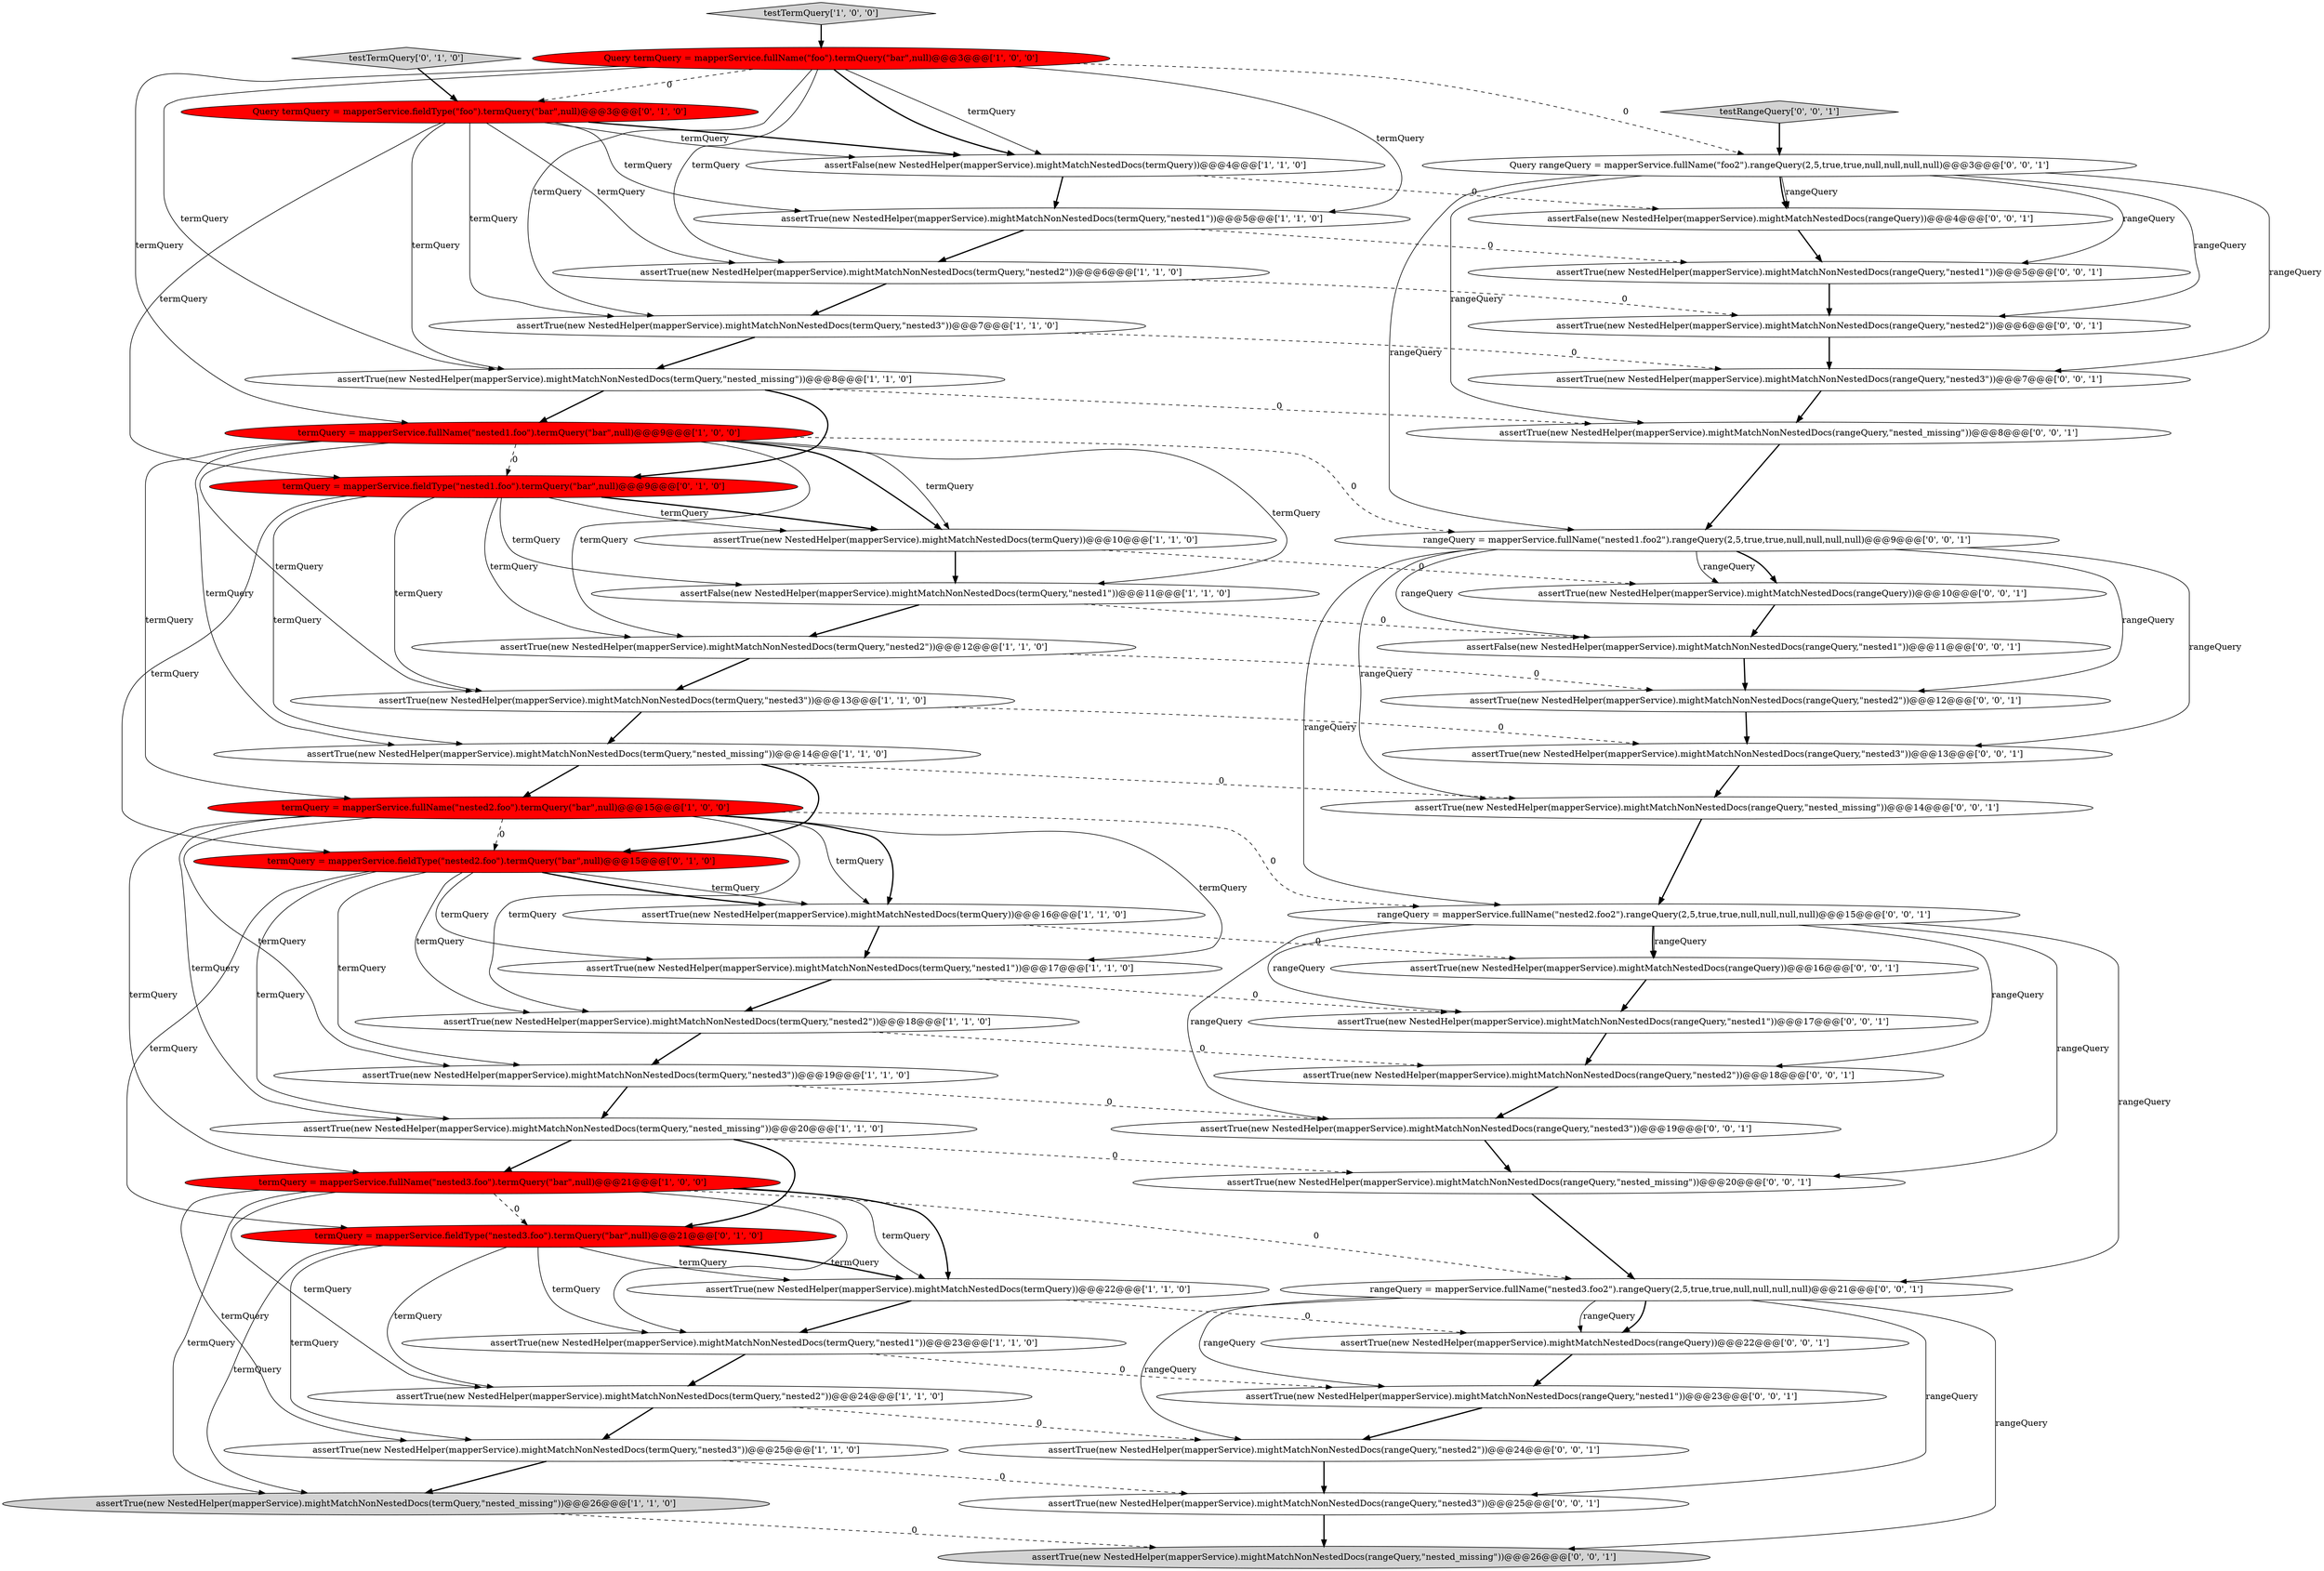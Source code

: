 digraph {
40 [style = filled, label = "assertFalse(new NestedHelper(mapperService).mightMatchNestedDocs(rangeQuery))@@@4@@@['0', '0', '1']", fillcolor = white, shape = ellipse image = "AAA0AAABBB3BBB"];
12 [style = filled, label = "assertTrue(new NestedHelper(mapperService).mightMatchNonNestedDocs(termQuery,\"nested_missing\"))@@@14@@@['1', '1', '0']", fillcolor = white, shape = ellipse image = "AAA0AAABBB1BBB"];
37 [style = filled, label = "assertTrue(new NestedHelper(mapperService).mightMatchNonNestedDocs(rangeQuery,\"nested3\"))@@@19@@@['0', '0', '1']", fillcolor = white, shape = ellipse image = "AAA0AAABBB3BBB"];
20 [style = filled, label = "assertTrue(new NestedHelper(mapperService).mightMatchNonNestedDocs(termQuery,\"nested1\"))@@@5@@@['1', '1', '0']", fillcolor = white, shape = ellipse image = "AAA0AAABBB1BBB"];
43 [style = filled, label = "rangeQuery = mapperService.fullName(\"nested3.foo2\").rangeQuery(2,5,true,true,null,null,null,null)@@@21@@@['0', '0', '1']", fillcolor = white, shape = ellipse image = "AAA0AAABBB3BBB"];
49 [style = filled, label = "assertTrue(new NestedHelper(mapperService).mightMatchNonNestedDocs(rangeQuery,\"nested_missing\"))@@@20@@@['0', '0', '1']", fillcolor = white, shape = ellipse image = "AAA0AAABBB3BBB"];
7 [style = filled, label = "assertTrue(new NestedHelper(mapperService).mightMatchNonNestedDocs(termQuery,\"nested1\"))@@@23@@@['1', '1', '0']", fillcolor = white, shape = ellipse image = "AAA0AAABBB1BBB"];
17 [style = filled, label = "assertTrue(new NestedHelper(mapperService).mightMatchNonNestedDocs(termQuery,\"nested2\"))@@@6@@@['1', '1', '0']", fillcolor = white, shape = ellipse image = "AAA0AAABBB1BBB"];
19 [style = filled, label = "assertTrue(new NestedHelper(mapperService).mightMatchNonNestedDocs(termQuery,\"nested3\"))@@@25@@@['1', '1', '0']", fillcolor = white, shape = ellipse image = "AAA0AAABBB1BBB"];
53 [style = filled, label = "rangeQuery = mapperService.fullName(\"nested1.foo2\").rangeQuery(2,5,true,true,null,null,null,null)@@@9@@@['0', '0', '1']", fillcolor = white, shape = ellipse image = "AAA0AAABBB3BBB"];
1 [style = filled, label = "assertTrue(new NestedHelper(mapperService).mightMatchNonNestedDocs(termQuery,\"nested2\"))@@@12@@@['1', '1', '0']", fillcolor = white, shape = ellipse image = "AAA0AAABBB1BBB"];
39 [style = filled, label = "assertTrue(new NestedHelper(mapperService).mightMatchNestedDocs(rangeQuery))@@@10@@@['0', '0', '1']", fillcolor = white, shape = ellipse image = "AAA0AAABBB3BBB"];
44 [style = filled, label = "assertTrue(new NestedHelper(mapperService).mightMatchNonNestedDocs(rangeQuery,\"nested3\"))@@@25@@@['0', '0', '1']", fillcolor = white, shape = ellipse image = "AAA0AAABBB3BBB"];
54 [style = filled, label = "Query rangeQuery = mapperService.fullName(\"foo2\").rangeQuery(2,5,true,true,null,null,null,null)@@@3@@@['0', '0', '1']", fillcolor = white, shape = ellipse image = "AAA0AAABBB3BBB"];
0 [style = filled, label = "assertTrue(new NestedHelper(mapperService).mightMatchNonNestedDocs(termQuery,\"nested_missing\"))@@@26@@@['1', '1', '0']", fillcolor = lightgray, shape = ellipse image = "AAA0AAABBB1BBB"];
38 [style = filled, label = "assertTrue(new NestedHelper(mapperService).mightMatchNonNestedDocs(rangeQuery,\"nested1\"))@@@17@@@['0', '0', '1']", fillcolor = white, shape = ellipse image = "AAA0AAABBB3BBB"];
23 [style = filled, label = "assertTrue(new NestedHelper(mapperService).mightMatchNestedDocs(termQuery))@@@10@@@['1', '1', '0']", fillcolor = white, shape = ellipse image = "AAA0AAABBB1BBB"];
2 [style = filled, label = "assertTrue(new NestedHelper(mapperService).mightMatchNonNestedDocs(termQuery,\"nested_missing\"))@@@20@@@['1', '1', '0']", fillcolor = white, shape = ellipse image = "AAA0AAABBB1BBB"];
46 [style = filled, label = "assertTrue(new NestedHelper(mapperService).mightMatchNonNestedDocs(rangeQuery,\"nested_missing\"))@@@26@@@['0', '0', '1']", fillcolor = lightgray, shape = ellipse image = "AAA0AAABBB3BBB"];
30 [style = filled, label = "assertTrue(new NestedHelper(mapperService).mightMatchNonNestedDocs(rangeQuery,\"nested1\"))@@@5@@@['0', '0', '1']", fillcolor = white, shape = ellipse image = "AAA0AAABBB3BBB"];
22 [style = filled, label = "Query termQuery = mapperService.fullName(\"foo\").termQuery(\"bar\",null)@@@3@@@['1', '0', '0']", fillcolor = red, shape = ellipse image = "AAA1AAABBB1BBB"];
26 [style = filled, label = "termQuery = mapperService.fieldType(\"nested1.foo\").termQuery(\"bar\",null)@@@9@@@['0', '1', '0']", fillcolor = red, shape = ellipse image = "AAA1AAABBB2BBB"];
8 [style = filled, label = "assertTrue(new NestedHelper(mapperService).mightMatchNonNestedDocs(termQuery,\"nested3\"))@@@13@@@['1', '1', '0']", fillcolor = white, shape = ellipse image = "AAA0AAABBB1BBB"];
35 [style = filled, label = "assertTrue(new NestedHelper(mapperService).mightMatchNonNestedDocs(rangeQuery,\"nested2\"))@@@18@@@['0', '0', '1']", fillcolor = white, shape = ellipse image = "AAA0AAABBB3BBB"];
45 [style = filled, label = "assertTrue(new NestedHelper(mapperService).mightMatchNonNestedDocs(rangeQuery,\"nested3\"))@@@13@@@['0', '0', '1']", fillcolor = white, shape = ellipse image = "AAA0AAABBB3BBB"];
52 [style = filled, label = "assertFalse(new NestedHelper(mapperService).mightMatchNonNestedDocs(rangeQuery,\"nested1\"))@@@11@@@['0', '0', '1']", fillcolor = white, shape = ellipse image = "AAA0AAABBB3BBB"];
47 [style = filled, label = "testRangeQuery['0', '0', '1']", fillcolor = lightgray, shape = diamond image = "AAA0AAABBB3BBB"];
28 [style = filled, label = "termQuery = mapperService.fieldType(\"nested3.foo\").termQuery(\"bar\",null)@@@21@@@['0', '1', '0']", fillcolor = red, shape = ellipse image = "AAA1AAABBB2BBB"];
6 [style = filled, label = "assertTrue(new NestedHelper(mapperService).mightMatchNonNestedDocs(termQuery,\"nested2\"))@@@24@@@['1', '1', '0']", fillcolor = white, shape = ellipse image = "AAA0AAABBB1BBB"];
4 [style = filled, label = "assertTrue(new NestedHelper(mapperService).mightMatchNonNestedDocs(termQuery,\"nested3\"))@@@7@@@['1', '1', '0']", fillcolor = white, shape = ellipse image = "AAA0AAABBB1BBB"];
24 [style = filled, label = "assertFalse(new NestedHelper(mapperService).mightMatchNonNestedDocs(termQuery,\"nested1\"))@@@11@@@['1', '1', '0']", fillcolor = white, shape = ellipse image = "AAA0AAABBB1BBB"];
36 [style = filled, label = "assertTrue(new NestedHelper(mapperService).mightMatchNonNestedDocs(rangeQuery,\"nested2\"))@@@24@@@['0', '0', '1']", fillcolor = white, shape = ellipse image = "AAA0AAABBB3BBB"];
51 [style = filled, label = "assertTrue(new NestedHelper(mapperService).mightMatchNonNestedDocs(rangeQuery,\"nested2\"))@@@12@@@['0', '0', '1']", fillcolor = white, shape = ellipse image = "AAA0AAABBB3BBB"];
21 [style = filled, label = "assertTrue(new NestedHelper(mapperService).mightMatchNonNestedDocs(termQuery,\"nested2\"))@@@18@@@['1', '1', '0']", fillcolor = white, shape = ellipse image = "AAA0AAABBB1BBB"];
32 [style = filled, label = "assertTrue(new NestedHelper(mapperService).mightMatchNonNestedDocs(rangeQuery,\"nested2\"))@@@6@@@['0', '0', '1']", fillcolor = white, shape = ellipse image = "AAA0AAABBB3BBB"];
5 [style = filled, label = "assertTrue(new NestedHelper(mapperService).mightMatchNestedDocs(termQuery))@@@22@@@['1', '1', '0']", fillcolor = white, shape = ellipse image = "AAA0AAABBB1BBB"];
16 [style = filled, label = "assertTrue(new NestedHelper(mapperService).mightMatchNonNestedDocs(termQuery,\"nested1\"))@@@17@@@['1', '1', '0']", fillcolor = white, shape = ellipse image = "AAA0AAABBB1BBB"];
14 [style = filled, label = "termQuery = mapperService.fullName(\"nested3.foo\").termQuery(\"bar\",null)@@@21@@@['1', '0', '0']", fillcolor = red, shape = ellipse image = "AAA1AAABBB1BBB"];
10 [style = filled, label = "assertTrue(new NestedHelper(mapperService).mightMatchNonNestedDocs(termQuery,\"nested3\"))@@@19@@@['1', '1', '0']", fillcolor = white, shape = ellipse image = "AAA0AAABBB1BBB"];
9 [style = filled, label = "assertFalse(new NestedHelper(mapperService).mightMatchNestedDocs(termQuery))@@@4@@@['1', '1', '0']", fillcolor = white, shape = ellipse image = "AAA0AAABBB1BBB"];
34 [style = filled, label = "assertTrue(new NestedHelper(mapperService).mightMatchNestedDocs(rangeQuery))@@@16@@@['0', '0', '1']", fillcolor = white, shape = ellipse image = "AAA0AAABBB3BBB"];
41 [style = filled, label = "assertTrue(new NestedHelper(mapperService).mightMatchNonNestedDocs(rangeQuery,\"nested_missing\"))@@@14@@@['0', '0', '1']", fillcolor = white, shape = ellipse image = "AAA0AAABBB3BBB"];
48 [style = filled, label = "assertTrue(new NestedHelper(mapperService).mightMatchNonNestedDocs(rangeQuery,\"nested3\"))@@@7@@@['0', '0', '1']", fillcolor = white, shape = ellipse image = "AAA0AAABBB3BBB"];
27 [style = filled, label = "Query termQuery = mapperService.fieldType(\"foo\").termQuery(\"bar\",null)@@@3@@@['0', '1', '0']", fillcolor = red, shape = ellipse image = "AAA1AAABBB2BBB"];
42 [style = filled, label = "assertTrue(new NestedHelper(mapperService).mightMatchNestedDocs(rangeQuery))@@@22@@@['0', '0', '1']", fillcolor = white, shape = ellipse image = "AAA0AAABBB3BBB"];
25 [style = filled, label = "termQuery = mapperService.fieldType(\"nested2.foo\").termQuery(\"bar\",null)@@@15@@@['0', '1', '0']", fillcolor = red, shape = ellipse image = "AAA1AAABBB2BBB"];
13 [style = filled, label = "testTermQuery['1', '0', '0']", fillcolor = lightgray, shape = diamond image = "AAA0AAABBB1BBB"];
29 [style = filled, label = "testTermQuery['0', '1', '0']", fillcolor = lightgray, shape = diamond image = "AAA0AAABBB2BBB"];
18 [style = filled, label = "termQuery = mapperService.fullName(\"nested2.foo\").termQuery(\"bar\",null)@@@15@@@['1', '0', '0']", fillcolor = red, shape = ellipse image = "AAA1AAABBB1BBB"];
11 [style = filled, label = "assertTrue(new NestedHelper(mapperService).mightMatchNestedDocs(termQuery))@@@16@@@['1', '1', '0']", fillcolor = white, shape = ellipse image = "AAA0AAABBB1BBB"];
3 [style = filled, label = "assertTrue(new NestedHelper(mapperService).mightMatchNonNestedDocs(termQuery,\"nested_missing\"))@@@8@@@['1', '1', '0']", fillcolor = white, shape = ellipse image = "AAA0AAABBB1BBB"];
31 [style = filled, label = "assertTrue(new NestedHelper(mapperService).mightMatchNonNestedDocs(rangeQuery,\"nested1\"))@@@23@@@['0', '0', '1']", fillcolor = white, shape = ellipse image = "AAA0AAABBB3BBB"];
33 [style = filled, label = "rangeQuery = mapperService.fullName(\"nested2.foo2\").rangeQuery(2,5,true,true,null,null,null,null)@@@15@@@['0', '0', '1']", fillcolor = white, shape = ellipse image = "AAA0AAABBB3BBB"];
50 [style = filled, label = "assertTrue(new NestedHelper(mapperService).mightMatchNonNestedDocs(rangeQuery,\"nested_missing\"))@@@8@@@['0', '0', '1']", fillcolor = white, shape = ellipse image = "AAA0AAABBB3BBB"];
15 [style = filled, label = "termQuery = mapperService.fullName(\"nested1.foo\").termQuery(\"bar\",null)@@@9@@@['1', '0', '0']", fillcolor = red, shape = ellipse image = "AAA1AAABBB1BBB"];
21->10 [style = bold, label=""];
37->49 [style = bold, label=""];
33->37 [style = solid, label="rangeQuery"];
54->53 [style = solid, label="rangeQuery"];
27->9 [style = bold, label=""];
43->42 [style = bold, label=""];
18->16 [style = solid, label="termQuery"];
33->35 [style = solid, label="rangeQuery"];
28->19 [style = solid, label="termQuery"];
53->41 [style = solid, label="rangeQuery"];
22->17 [style = solid, label="termQuery"];
43->31 [style = solid, label="rangeQuery"];
22->4 [style = solid, label="termQuery"];
22->20 [style = solid, label="termQuery"];
53->39 [style = bold, label=""];
25->2 [style = solid, label="termQuery"];
44->46 [style = bold, label=""];
43->36 [style = solid, label="rangeQuery"];
22->9 [style = solid, label="termQuery"];
35->37 [style = bold, label=""];
6->36 [style = dashed, label="0"];
23->39 [style = dashed, label="0"];
28->0 [style = solid, label="termQuery"];
2->14 [style = bold, label=""];
26->8 [style = solid, label="termQuery"];
24->52 [style = dashed, label="0"];
12->18 [style = bold, label=""];
27->20 [style = solid, label="termQuery"];
2->49 [style = dashed, label="0"];
18->14 [style = solid, label="termQuery"];
13->22 [style = bold, label=""];
43->42 [style = solid, label="rangeQuery"];
15->53 [style = dashed, label="0"];
26->24 [style = solid, label="termQuery"];
2->28 [style = bold, label=""];
18->25 [style = dashed, label="0"];
25->11 [style = solid, label="termQuery"];
18->33 [style = dashed, label="0"];
45->41 [style = bold, label=""];
11->16 [style = bold, label=""];
26->25 [style = solid, label="termQuery"];
4->3 [style = bold, label=""];
33->49 [style = solid, label="rangeQuery"];
28->5 [style = bold, label=""];
36->44 [style = bold, label=""];
14->0 [style = solid, label="termQuery"];
22->9 [style = bold, label=""];
27->26 [style = solid, label="termQuery"];
18->11 [style = bold, label=""];
48->50 [style = bold, label=""];
27->9 [style = solid, label="termQuery"];
42->31 [style = bold, label=""];
25->28 [style = solid, label="termQuery"];
22->15 [style = solid, label="termQuery"];
54->48 [style = solid, label="rangeQuery"];
54->40 [style = solid, label="rangeQuery"];
28->7 [style = solid, label="termQuery"];
29->27 [style = bold, label=""];
15->1 [style = solid, label="termQuery"];
39->52 [style = bold, label=""];
14->19 [style = solid, label="termQuery"];
47->54 [style = bold, label=""];
25->10 [style = solid, label="termQuery"];
7->6 [style = bold, label=""];
15->26 [style = dashed, label="0"];
18->2 [style = solid, label="termQuery"];
5->7 [style = bold, label=""];
32->48 [style = bold, label=""];
10->2 [style = bold, label=""];
34->38 [style = bold, label=""];
15->18 [style = solid, label="termQuery"];
52->51 [style = bold, label=""];
38->35 [style = bold, label=""];
22->54 [style = dashed, label="0"];
53->39 [style = solid, label="rangeQuery"];
33->34 [style = solid, label="rangeQuery"];
54->40 [style = bold, label=""];
1->8 [style = bold, label=""];
7->31 [style = dashed, label="0"];
27->3 [style = solid, label="termQuery"];
43->46 [style = solid, label="rangeQuery"];
14->28 [style = dashed, label="0"];
18->21 [style = solid, label="termQuery"];
11->34 [style = dashed, label="0"];
18->11 [style = solid, label="termQuery"];
5->42 [style = dashed, label="0"];
3->26 [style = bold, label=""];
31->36 [style = bold, label=""];
30->32 [style = bold, label=""];
9->20 [style = bold, label=""];
1->51 [style = dashed, label="0"];
22->27 [style = dashed, label="0"];
19->0 [style = bold, label=""];
12->41 [style = dashed, label="0"];
14->6 [style = solid, label="termQuery"];
15->24 [style = solid, label="termQuery"];
53->51 [style = solid, label="rangeQuery"];
26->1 [style = solid, label="termQuery"];
25->16 [style = solid, label="termQuery"];
53->45 [style = solid, label="rangeQuery"];
33->43 [style = solid, label="rangeQuery"];
51->45 [style = bold, label=""];
15->8 [style = solid, label="termQuery"];
20->30 [style = dashed, label="0"];
53->52 [style = solid, label="rangeQuery"];
54->50 [style = solid, label="rangeQuery"];
40->30 [style = bold, label=""];
33->38 [style = solid, label="rangeQuery"];
41->33 [style = bold, label=""];
24->1 [style = bold, label=""];
21->35 [style = dashed, label="0"];
0->46 [style = dashed, label="0"];
14->7 [style = solid, label="termQuery"];
4->48 [style = dashed, label="0"];
43->44 [style = solid, label="rangeQuery"];
27->4 [style = solid, label="termQuery"];
17->4 [style = bold, label=""];
8->12 [style = bold, label=""];
15->23 [style = solid, label="termQuery"];
14->5 [style = bold, label=""];
26->23 [style = solid, label="termQuery"];
15->23 [style = bold, label=""];
28->5 [style = solid, label="termQuery"];
53->33 [style = solid, label="rangeQuery"];
16->38 [style = dashed, label="0"];
20->17 [style = bold, label=""];
18->10 [style = solid, label="termQuery"];
27->17 [style = solid, label="termQuery"];
26->12 [style = solid, label="termQuery"];
17->32 [style = dashed, label="0"];
28->6 [style = solid, label="termQuery"];
3->15 [style = bold, label=""];
6->19 [style = bold, label=""];
15->12 [style = solid, label="termQuery"];
49->43 [style = bold, label=""];
54->30 [style = solid, label="rangeQuery"];
19->44 [style = dashed, label="0"];
14->43 [style = dashed, label="0"];
23->24 [style = bold, label=""];
14->5 [style = solid, label="termQuery"];
9->40 [style = dashed, label="0"];
3->50 [style = dashed, label="0"];
25->21 [style = solid, label="termQuery"];
25->11 [style = bold, label=""];
16->21 [style = bold, label=""];
12->25 [style = bold, label=""];
26->23 [style = bold, label=""];
8->45 [style = dashed, label="0"];
10->37 [style = dashed, label="0"];
33->34 [style = bold, label=""];
50->53 [style = bold, label=""];
22->3 [style = solid, label="termQuery"];
54->32 [style = solid, label="rangeQuery"];
}
